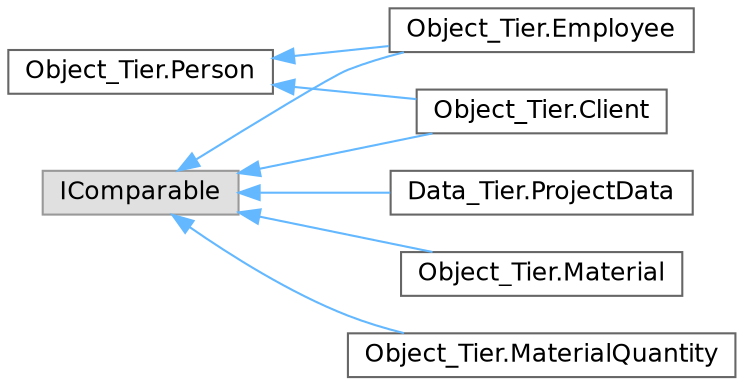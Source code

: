 digraph "Graphical Class Hierarchy"
{
 // LATEX_PDF_SIZE
  bgcolor="transparent";
  edge [fontname=Helvetica,fontsize=12,labelfontname=Helvetica,labelfontsize=10];
  node [fontname=Helvetica,fontsize=12,shape=box,height=0.2,width=0.4];
  rankdir="LR";
  Node0 [id="Node000000",label="IComparable",height=0.2,width=0.4,color="grey60", fillcolor="#E0E0E0", style="filled",tooltip=" "];
  Node0 -> Node1 [id="edge2_Node000000_Node000001",dir="back",color="steelblue1",style="solid",tooltip=" "];
  Node1 [id="Node000001",label="Data_Tier.ProjectData",height=0.2,width=0.4,color="grey40", fillcolor="white", style="filled",URL="$class_data___tier_1_1_project_data.html",tooltip="Class that represents project data, including operations related to clients, employees,..."];
  Node0 -> Node2 [id="edge3_Node000000_Node000002",dir="back",color="steelblue1",style="solid",tooltip=" "];
  Node2 [id="Node000002",label="Object_Tier.Client",height=0.2,width=0.4,color="grey40", fillcolor="white", style="filled",URL="$class_object___tier_1_1_client.html",tooltip="Represents a client in the system, inheriting from the Person class."];
  Node0 -> Node4 [id="edge4_Node000000_Node000004",dir="back",color="steelblue1",style="solid",tooltip=" "];
  Node4 [id="Node000004",label="Object_Tier.Employee",height=0.2,width=0.4,color="grey40", fillcolor="white", style="filled",URL="$class_object___tier_1_1_employee.html",tooltip="Represents an employee in the system, inheriting from the Person class."];
  Node0 -> Node5 [id="edge5_Node000000_Node000005",dir="back",color="steelblue1",style="solid",tooltip=" "];
  Node5 [id="Node000005",label="Object_Tier.Material",height=0.2,width=0.4,color="grey40", fillcolor="white", style="filled",URL="$class_object___tier_1_1_material.html",tooltip="Represents a material with ID, name, unit price, and registration date."];
  Node0 -> Node6 [id="edge6_Node000000_Node000006",dir="back",color="steelblue1",style="solid",tooltip=" "];
  Node6 [id="Node000006",label="Object_Tier.MaterialQuantity",height=0.2,width=0.4,color="grey40", fillcolor="white", style="filled",URL="$class_object___tier_1_1_material_quantity.html",tooltip="Represents the quantity of a material and the date it was added."];
  Node3 [id="Node000003",label="Object_Tier.Person",height=0.2,width=0.4,color="grey40", fillcolor="white", style="filled",URL="$class_object___tier_1_1_person.html",tooltip="Represents a person with an ID and a name."];
  Node3 -> Node2 [id="edge7_Node000003_Node000002",dir="back",color="steelblue1",style="solid",tooltip=" "];
  Node3 -> Node4 [id="edge8_Node000003_Node000004",dir="back",color="steelblue1",style="solid",tooltip=" "];
}
